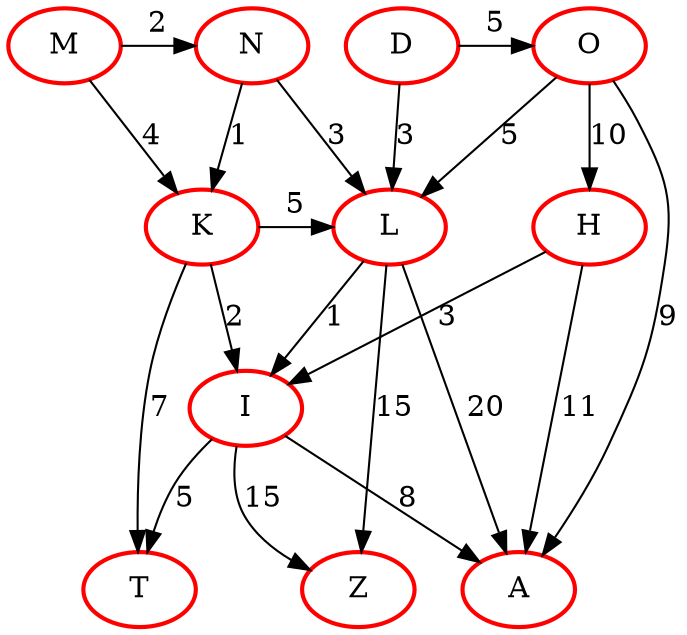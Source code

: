 digraph P5 { node [shape= oval, style = bold, color = red]{rank=same; "M" "N" ;}{rank=same; "L" "H" "K" ;}{rank=same; "T" "Z";}{rank=same; "D" "O";}"M" -> "N" [label = "2"]"M" -> "K" [label = "4"]"K" -> "I" [label = "2"]"K" -> "T" [label = "7"]"K" -> "L" [label = "5"]"L" -> "I" [label = "1"]"D" -> "O" [label = "5"]"D" -> "L" [label = "3"]"O" -> "L" [label = "5"]"O" -> "A" [label = "9"]"L" -> "A" [label = "20"]"I" -> "T" [label = "5"]"H" -> "A" [label = "11"]"I" -> "A" [label = "8"]"O" -> "H" [label = "10"]"N" -> "L" [label = "3"]"L" -> "Z" [label = "15"]"H" -> "I" [label = "3"]"I" -> "Z" [label = "15"]"N" -> "K" [label = "1"]}